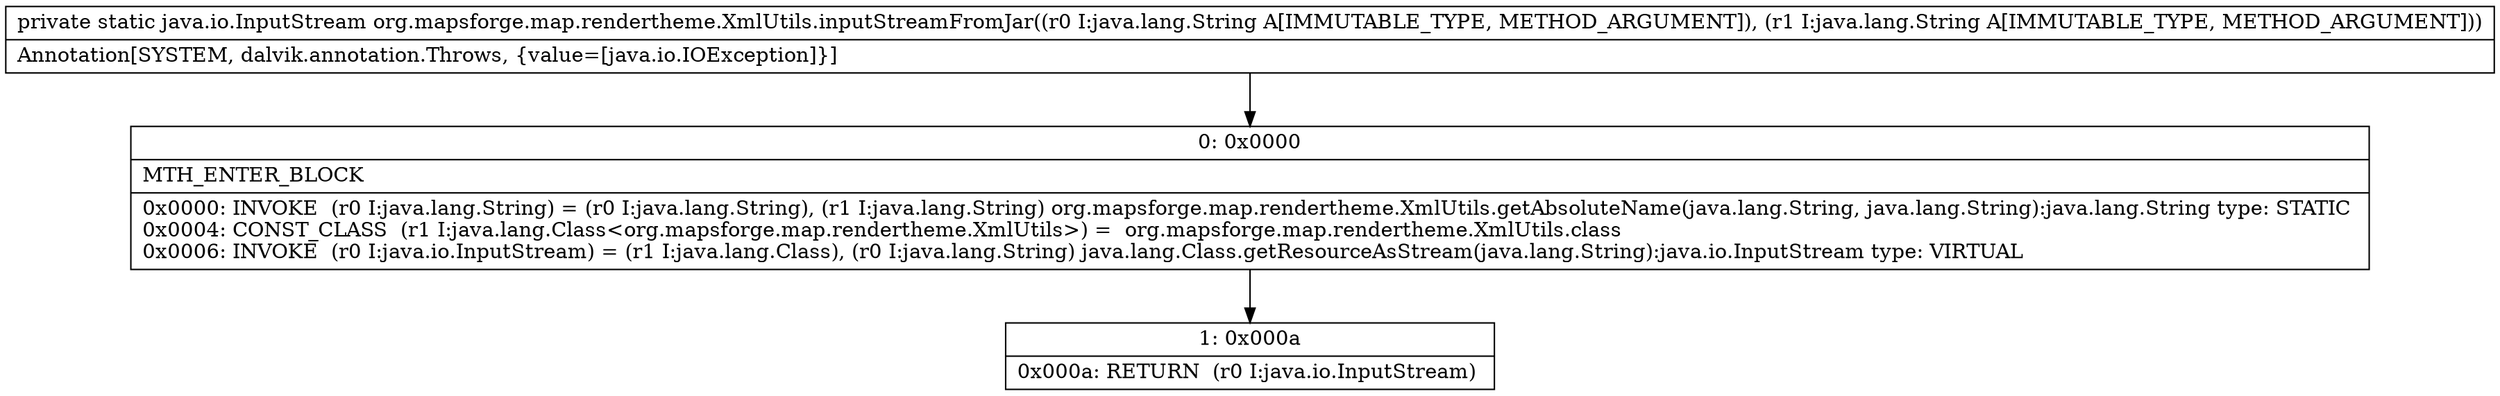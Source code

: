 digraph "CFG fororg.mapsforge.map.rendertheme.XmlUtils.inputStreamFromJar(Ljava\/lang\/String;Ljava\/lang\/String;)Ljava\/io\/InputStream;" {
Node_0 [shape=record,label="{0\:\ 0x0000|MTH_ENTER_BLOCK\l|0x0000: INVOKE  (r0 I:java.lang.String) = (r0 I:java.lang.String), (r1 I:java.lang.String) org.mapsforge.map.rendertheme.XmlUtils.getAbsoluteName(java.lang.String, java.lang.String):java.lang.String type: STATIC \l0x0004: CONST_CLASS  (r1 I:java.lang.Class\<org.mapsforge.map.rendertheme.XmlUtils\>) =  org.mapsforge.map.rendertheme.XmlUtils.class \l0x0006: INVOKE  (r0 I:java.io.InputStream) = (r1 I:java.lang.Class), (r0 I:java.lang.String) java.lang.Class.getResourceAsStream(java.lang.String):java.io.InputStream type: VIRTUAL \l}"];
Node_1 [shape=record,label="{1\:\ 0x000a|0x000a: RETURN  (r0 I:java.io.InputStream) \l}"];
MethodNode[shape=record,label="{private static java.io.InputStream org.mapsforge.map.rendertheme.XmlUtils.inputStreamFromJar((r0 I:java.lang.String A[IMMUTABLE_TYPE, METHOD_ARGUMENT]), (r1 I:java.lang.String A[IMMUTABLE_TYPE, METHOD_ARGUMENT]))  | Annotation[SYSTEM, dalvik.annotation.Throws, \{value=[java.io.IOException]\}]\l}"];
MethodNode -> Node_0;
Node_0 -> Node_1;
}

